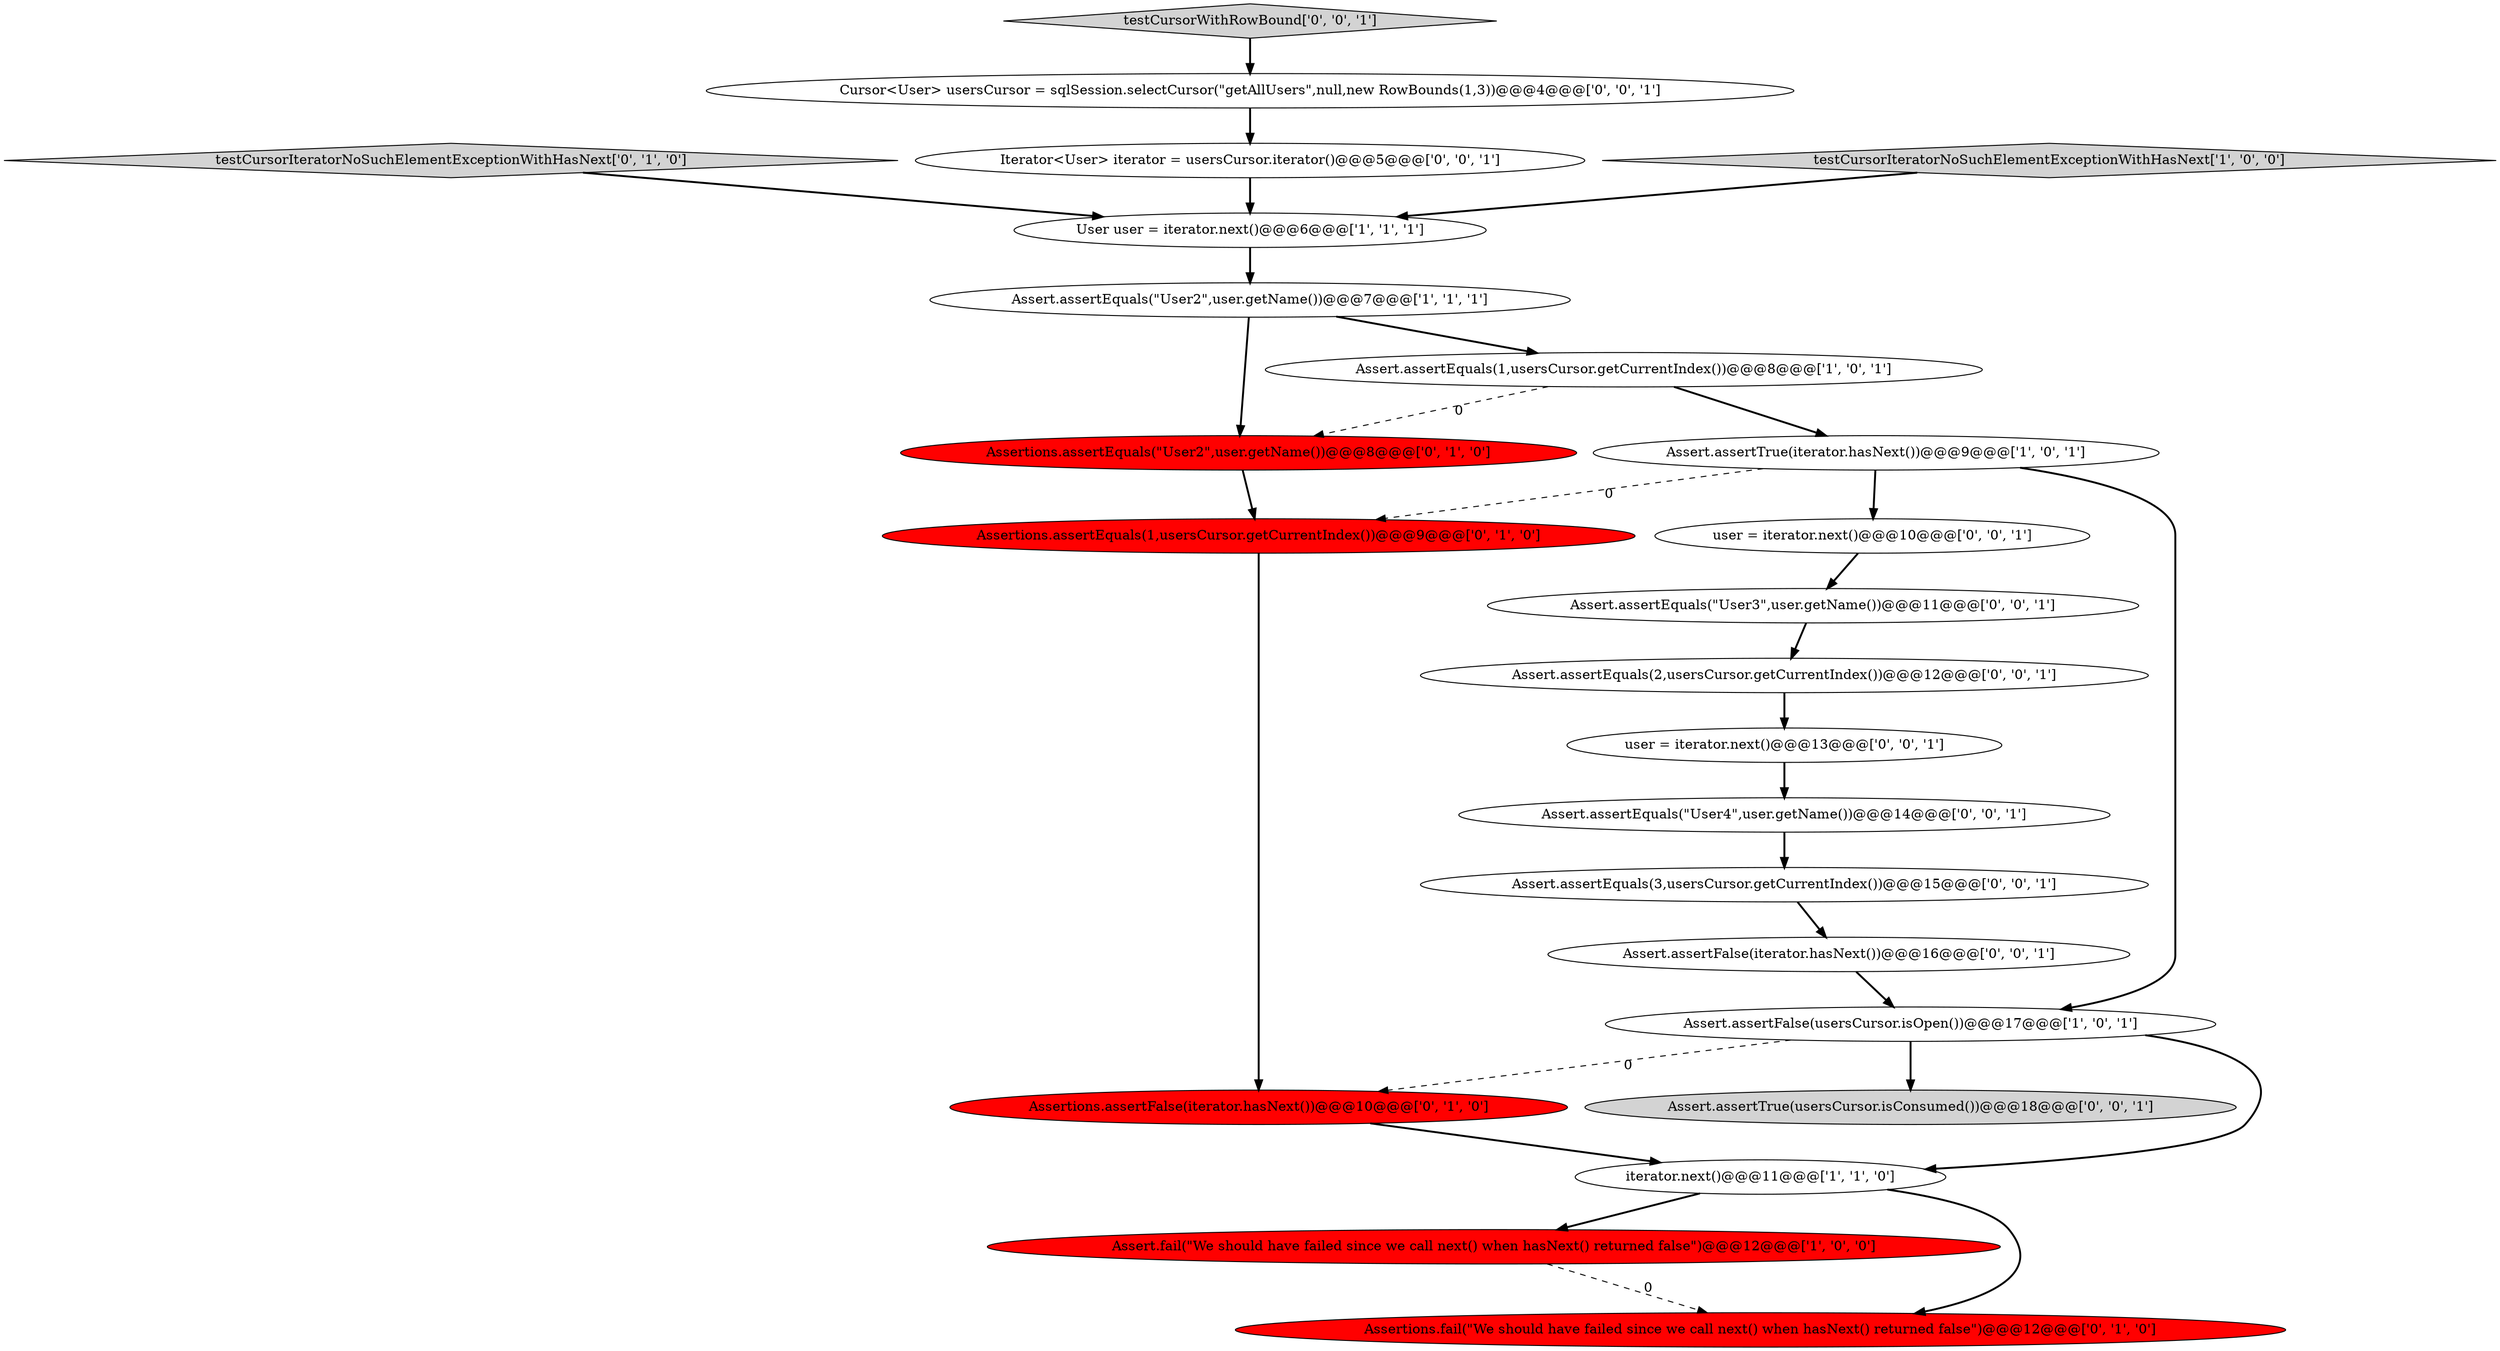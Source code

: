 digraph {
8 [style = filled, label = "Assertions.assertEquals(1,usersCursor.getCurrentIndex())@@@9@@@['0', '1', '0']", fillcolor = red, shape = ellipse image = "AAA1AAABBB2BBB"];
9 [style = filled, label = "Assertions.assertEquals(\"User2\",user.getName())@@@8@@@['0', '1', '0']", fillcolor = red, shape = ellipse image = "AAA1AAABBB2BBB"];
18 [style = filled, label = "Assert.assertEquals(\"User3\",user.getName())@@@11@@@['0', '0', '1']", fillcolor = white, shape = ellipse image = "AAA0AAABBB3BBB"];
7 [style = filled, label = "Assert.fail(\"We should have failed since we call next() when hasNext() returned false\")@@@12@@@['1', '0', '0']", fillcolor = red, shape = ellipse image = "AAA1AAABBB1BBB"];
23 [style = filled, label = "Assert.assertTrue(usersCursor.isConsumed())@@@18@@@['0', '0', '1']", fillcolor = lightgray, shape = ellipse image = "AAA0AAABBB3BBB"];
16 [style = filled, label = "Cursor<User> usersCursor = sqlSession.selectCursor(\"getAllUsers\",null,new RowBounds(1,3))@@@4@@@['0', '0', '1']", fillcolor = white, shape = ellipse image = "AAA0AAABBB3BBB"];
19 [style = filled, label = "Assert.assertEquals(2,usersCursor.getCurrentIndex())@@@12@@@['0', '0', '1']", fillcolor = white, shape = ellipse image = "AAA0AAABBB3BBB"];
17 [style = filled, label = "Assert.assertFalse(iterator.hasNext())@@@16@@@['0', '0', '1']", fillcolor = white, shape = ellipse image = "AAA0AAABBB3BBB"];
12 [style = filled, label = "Assertions.assertFalse(iterator.hasNext())@@@10@@@['0', '1', '0']", fillcolor = red, shape = ellipse image = "AAA1AAABBB2BBB"];
10 [style = filled, label = "testCursorIteratorNoSuchElementExceptionWithHasNext['0', '1', '0']", fillcolor = lightgray, shape = diamond image = "AAA0AAABBB2BBB"];
0 [style = filled, label = "Assert.assertEquals(\"User2\",user.getName())@@@7@@@['1', '1', '1']", fillcolor = white, shape = ellipse image = "AAA0AAABBB1BBB"];
15 [style = filled, label = "Iterator<User> iterator = usersCursor.iterator()@@@5@@@['0', '0', '1']", fillcolor = white, shape = ellipse image = "AAA0AAABBB3BBB"];
1 [style = filled, label = "Assert.assertEquals(1,usersCursor.getCurrentIndex())@@@8@@@['1', '0', '1']", fillcolor = white, shape = ellipse image = "AAA0AAABBB1BBB"];
20 [style = filled, label = "user = iterator.next()@@@10@@@['0', '0', '1']", fillcolor = white, shape = ellipse image = "AAA0AAABBB3BBB"];
11 [style = filled, label = "Assertions.fail(\"We should have failed since we call next() when hasNext() returned false\")@@@12@@@['0', '1', '0']", fillcolor = red, shape = ellipse image = "AAA1AAABBB2BBB"];
22 [style = filled, label = "Assert.assertEquals(\"User4\",user.getName())@@@14@@@['0', '0', '1']", fillcolor = white, shape = ellipse image = "AAA0AAABBB3BBB"];
5 [style = filled, label = "Assert.assertTrue(iterator.hasNext())@@@9@@@['1', '0', '1']", fillcolor = white, shape = ellipse image = "AAA0AAABBB1BBB"];
21 [style = filled, label = "Assert.assertEquals(3,usersCursor.getCurrentIndex())@@@15@@@['0', '0', '1']", fillcolor = white, shape = ellipse image = "AAA0AAABBB3BBB"];
4 [style = filled, label = "User user = iterator.next()@@@6@@@['1', '1', '1']", fillcolor = white, shape = ellipse image = "AAA0AAABBB1BBB"];
13 [style = filled, label = "testCursorWithRowBound['0', '0', '1']", fillcolor = lightgray, shape = diamond image = "AAA0AAABBB3BBB"];
3 [style = filled, label = "testCursorIteratorNoSuchElementExceptionWithHasNext['1', '0', '0']", fillcolor = lightgray, shape = diamond image = "AAA0AAABBB1BBB"];
6 [style = filled, label = "iterator.next()@@@11@@@['1', '1', '0']", fillcolor = white, shape = ellipse image = "AAA0AAABBB1BBB"];
2 [style = filled, label = "Assert.assertFalse(usersCursor.isOpen())@@@17@@@['1', '0', '1']", fillcolor = white, shape = ellipse image = "AAA0AAABBB1BBB"];
14 [style = filled, label = "user = iterator.next()@@@13@@@['0', '0', '1']", fillcolor = white, shape = ellipse image = "AAA0AAABBB3BBB"];
1->5 [style = bold, label=""];
16->15 [style = bold, label=""];
0->9 [style = bold, label=""];
5->20 [style = bold, label=""];
2->6 [style = bold, label=""];
14->22 [style = bold, label=""];
18->19 [style = bold, label=""];
22->21 [style = bold, label=""];
7->11 [style = dashed, label="0"];
1->9 [style = dashed, label="0"];
9->8 [style = bold, label=""];
12->6 [style = bold, label=""];
3->4 [style = bold, label=""];
13->16 [style = bold, label=""];
4->0 [style = bold, label=""];
20->18 [style = bold, label=""];
2->23 [style = bold, label=""];
2->12 [style = dashed, label="0"];
5->2 [style = bold, label=""];
19->14 [style = bold, label=""];
17->2 [style = bold, label=""];
0->1 [style = bold, label=""];
6->11 [style = bold, label=""];
15->4 [style = bold, label=""];
10->4 [style = bold, label=""];
5->8 [style = dashed, label="0"];
6->7 [style = bold, label=""];
21->17 [style = bold, label=""];
8->12 [style = bold, label=""];
}
